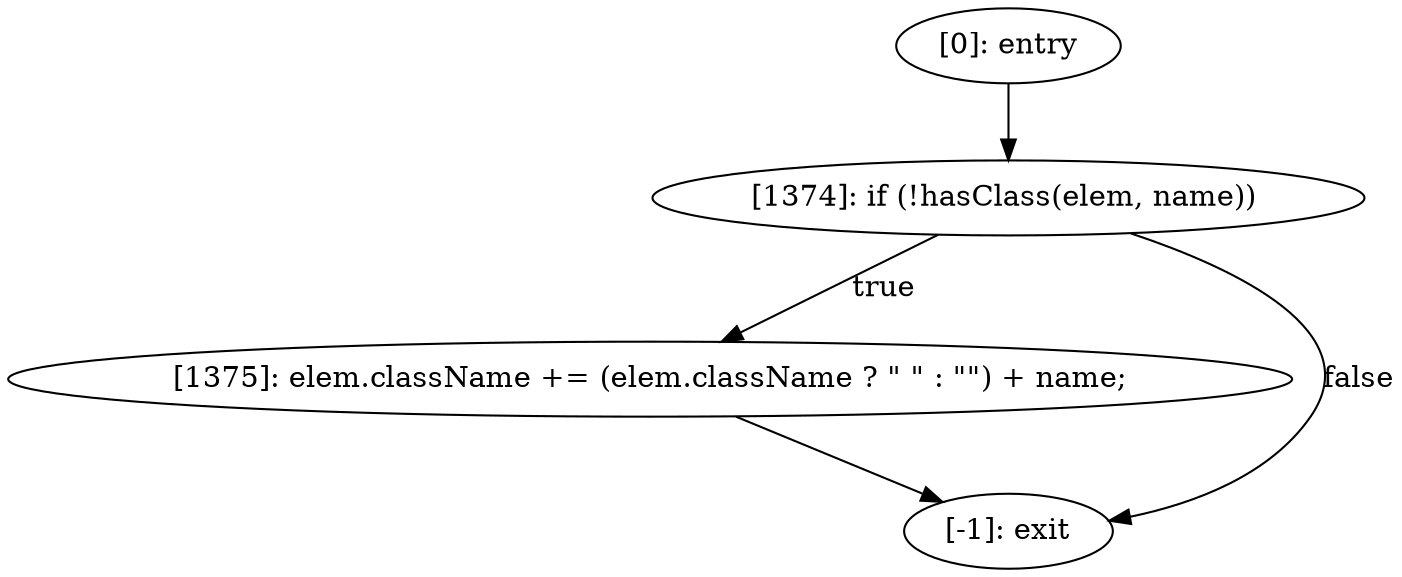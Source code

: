 digraph {
"0" [label="[1375]: elem.className += (elem.className ? \" \" : \"\") + name;\n"] 
"1" [label="[1374]: if (!hasClass(elem, name)) "] 
"2" [label="[-1]: exit"] 
"3" [label="[0]: entry"] 
"0" -> "2" [label=""] 
"1" -> "0" [label="true"] 
"1" -> "2" [label="false"] 
"3" -> "1" [label=""] 
}
